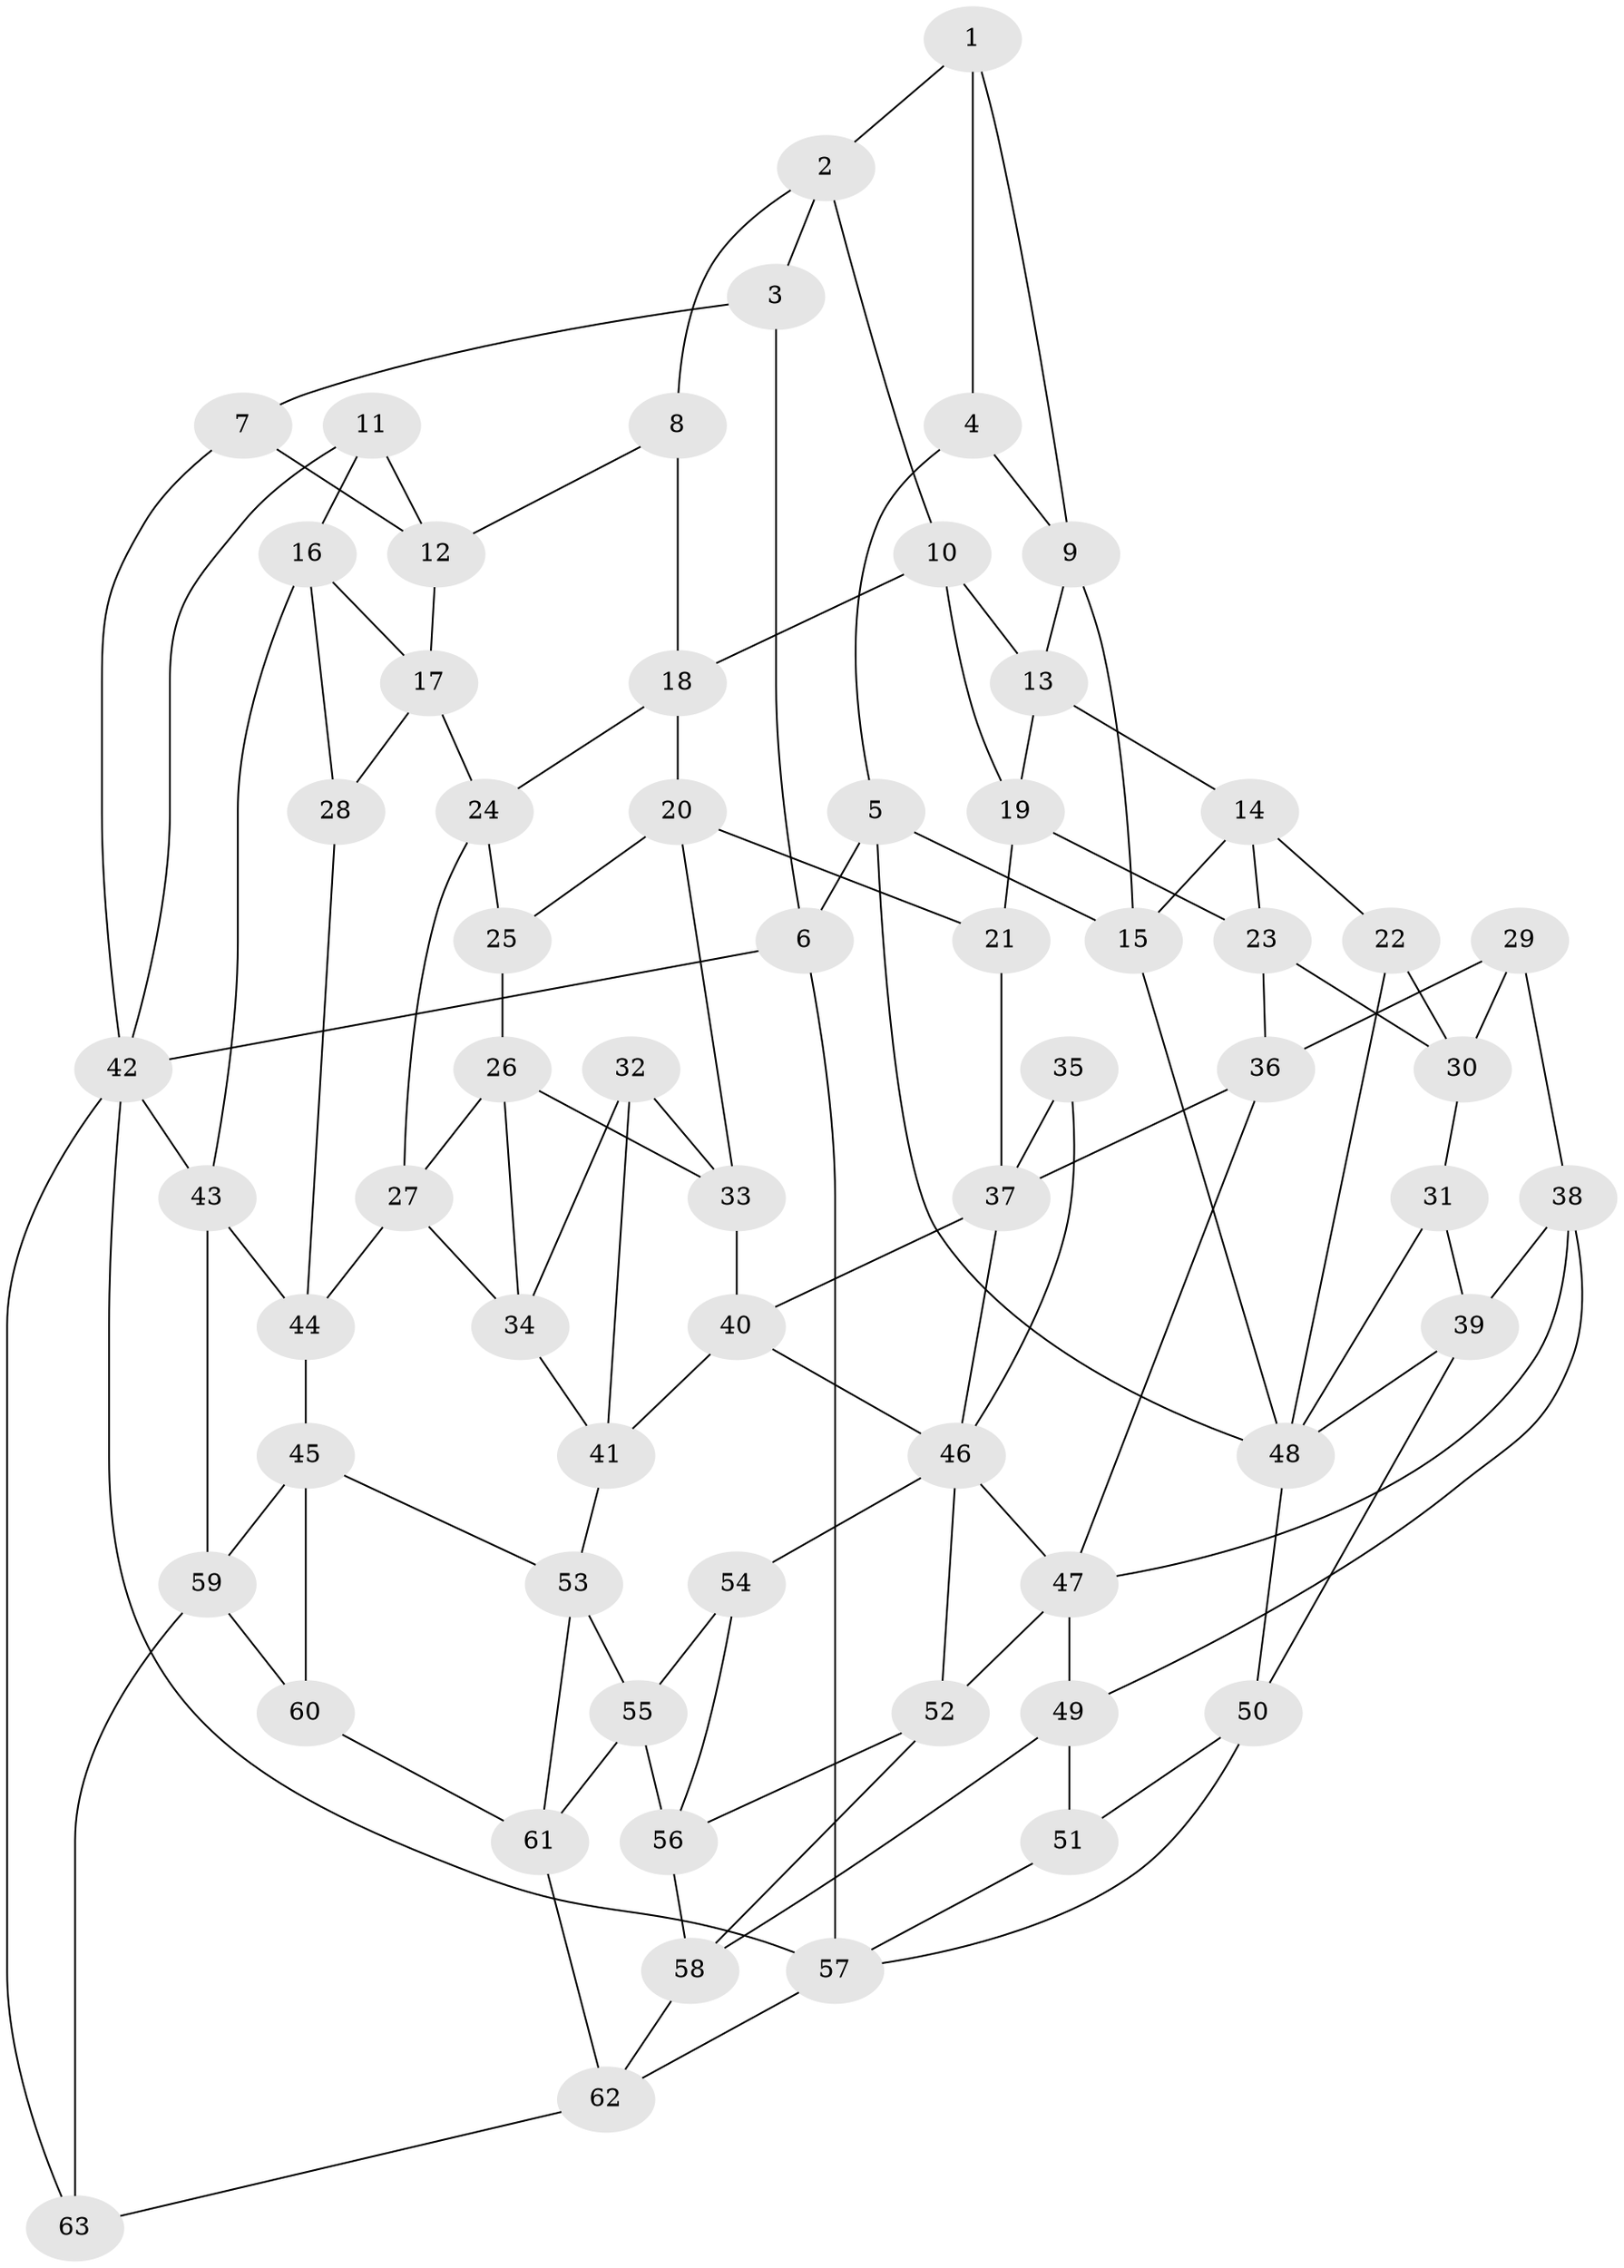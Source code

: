 // original degree distribution, {3: 0.015873015873015872, 5: 0.5238095238095238, 4: 0.23809523809523808, 6: 0.2222222222222222}
// Generated by graph-tools (version 1.1) at 2025/51/03/09/25 03:51:11]
// undirected, 63 vertices, 121 edges
graph export_dot {
graph [start="1"]
  node [color=gray90,style=filled];
  1;
  2;
  3;
  4;
  5;
  6;
  7;
  8;
  9;
  10;
  11;
  12;
  13;
  14;
  15;
  16;
  17;
  18;
  19;
  20;
  21;
  22;
  23;
  24;
  25;
  26;
  27;
  28;
  29;
  30;
  31;
  32;
  33;
  34;
  35;
  36;
  37;
  38;
  39;
  40;
  41;
  42;
  43;
  44;
  45;
  46;
  47;
  48;
  49;
  50;
  51;
  52;
  53;
  54;
  55;
  56;
  57;
  58;
  59;
  60;
  61;
  62;
  63;
  1 -- 2 [weight=1.0];
  1 -- 4 [weight=1.0];
  1 -- 9 [weight=1.0];
  2 -- 3 [weight=1.0];
  2 -- 8 [weight=1.0];
  2 -- 10 [weight=1.0];
  3 -- 6 [weight=1.0];
  3 -- 7 [weight=1.0];
  4 -- 5 [weight=1.0];
  4 -- 9 [weight=1.0];
  5 -- 6 [weight=1.0];
  5 -- 15 [weight=1.0];
  5 -- 48 [weight=1.0];
  6 -- 42 [weight=1.0];
  6 -- 57 [weight=1.0];
  7 -- 12 [weight=1.0];
  7 -- 42 [weight=1.0];
  8 -- 12 [weight=1.0];
  8 -- 18 [weight=1.0];
  9 -- 13 [weight=1.0];
  9 -- 15 [weight=1.0];
  10 -- 13 [weight=1.0];
  10 -- 18 [weight=1.0];
  10 -- 19 [weight=1.0];
  11 -- 12 [weight=1.0];
  11 -- 16 [weight=1.0];
  11 -- 42 [weight=1.0];
  12 -- 17 [weight=1.0];
  13 -- 14 [weight=1.0];
  13 -- 19 [weight=1.0];
  14 -- 15 [weight=1.0];
  14 -- 22 [weight=1.0];
  14 -- 23 [weight=1.0];
  15 -- 48 [weight=1.0];
  16 -- 17 [weight=1.0];
  16 -- 28 [weight=1.0];
  16 -- 43 [weight=1.0];
  17 -- 24 [weight=1.0];
  17 -- 28 [weight=1.0];
  18 -- 20 [weight=1.0];
  18 -- 24 [weight=1.0];
  19 -- 21 [weight=1.0];
  19 -- 23 [weight=1.0];
  20 -- 21 [weight=1.0];
  20 -- 25 [weight=1.0];
  20 -- 33 [weight=1.0];
  21 -- 37 [weight=1.0];
  22 -- 30 [weight=1.0];
  22 -- 48 [weight=1.0];
  23 -- 30 [weight=1.0];
  23 -- 36 [weight=1.0];
  24 -- 25 [weight=1.0];
  24 -- 27 [weight=1.0];
  25 -- 26 [weight=1.0];
  26 -- 27 [weight=1.0];
  26 -- 33 [weight=1.0];
  26 -- 34 [weight=1.0];
  27 -- 34 [weight=1.0];
  27 -- 44 [weight=1.0];
  28 -- 44 [weight=1.0];
  29 -- 30 [weight=1.0];
  29 -- 36 [weight=1.0];
  29 -- 38 [weight=1.0];
  30 -- 31 [weight=1.0];
  31 -- 39 [weight=1.0];
  31 -- 48 [weight=1.0];
  32 -- 33 [weight=1.0];
  32 -- 34 [weight=1.0];
  32 -- 41 [weight=1.0];
  33 -- 40 [weight=1.0];
  34 -- 41 [weight=1.0];
  35 -- 37 [weight=2.0];
  35 -- 46 [weight=1.0];
  36 -- 37 [weight=1.0];
  36 -- 47 [weight=1.0];
  37 -- 40 [weight=1.0];
  37 -- 46 [weight=1.0];
  38 -- 39 [weight=1.0];
  38 -- 47 [weight=1.0];
  38 -- 49 [weight=1.0];
  39 -- 48 [weight=1.0];
  39 -- 50 [weight=1.0];
  40 -- 41 [weight=1.0];
  40 -- 46 [weight=1.0];
  41 -- 53 [weight=1.0];
  42 -- 43 [weight=1.0];
  42 -- 57 [weight=1.0];
  42 -- 63 [weight=1.0];
  43 -- 44 [weight=1.0];
  43 -- 59 [weight=1.0];
  44 -- 45 [weight=1.0];
  45 -- 53 [weight=1.0];
  45 -- 59 [weight=1.0];
  45 -- 60 [weight=1.0];
  46 -- 47 [weight=1.0];
  46 -- 52 [weight=1.0];
  46 -- 54 [weight=1.0];
  47 -- 49 [weight=1.0];
  47 -- 52 [weight=1.0];
  48 -- 50 [weight=1.0];
  49 -- 51 [weight=1.0];
  49 -- 58 [weight=1.0];
  50 -- 51 [weight=1.0];
  50 -- 57 [weight=1.0];
  51 -- 57 [weight=1.0];
  52 -- 56 [weight=1.0];
  52 -- 58 [weight=1.0];
  53 -- 55 [weight=1.0];
  53 -- 61 [weight=1.0];
  54 -- 55 [weight=1.0];
  54 -- 56 [weight=1.0];
  55 -- 56 [weight=1.0];
  55 -- 61 [weight=1.0];
  56 -- 58 [weight=1.0];
  57 -- 62 [weight=1.0];
  58 -- 62 [weight=1.0];
  59 -- 60 [weight=1.0];
  59 -- 63 [weight=1.0];
  60 -- 61 [weight=1.0];
  61 -- 62 [weight=1.0];
  62 -- 63 [weight=1.0];
}
